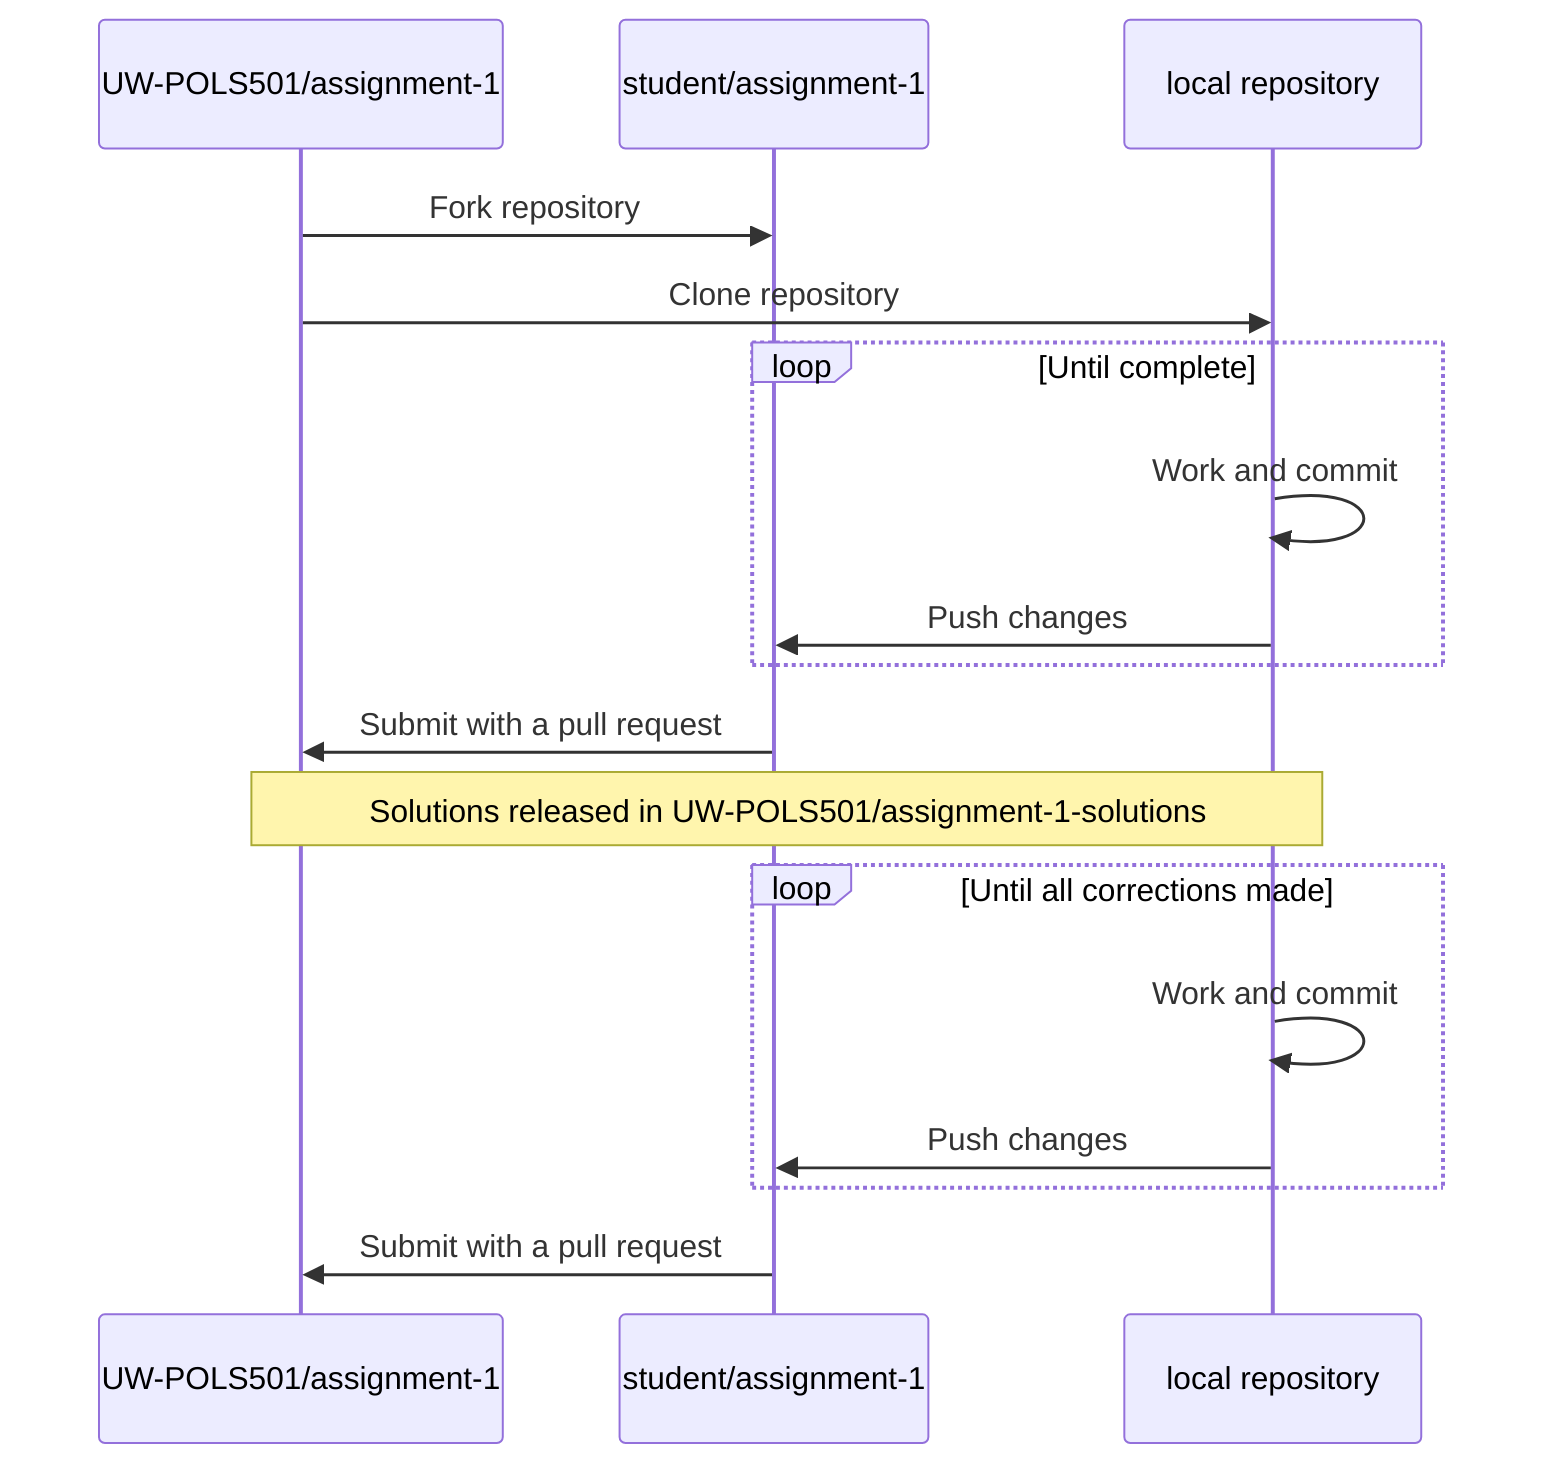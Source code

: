 sequenceDiagram
  participant org as UW-POLS501/assignment-1
  participant user as student/assignment-1
  participant local as local repository
  org->>user: Fork repository
  org->>local: Clone repository
  loop Until complete
    local->>local: Work and commit
    local->>user: Push changes
  end
  user->>org: Submit with a pull request
  Note over org,local: Solutions released in UW-POLS501/assignment-1-solutions
  loop Until all corrections made
    local->>local: Work and commit
    local->>user: Push changes
  end
  user->>org: Submit with a pull request
